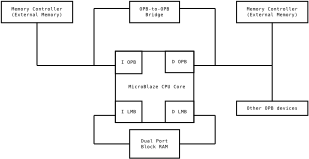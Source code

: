 <?xml version="1.0"?>
<diagram xmlns:dia="http://www.lysator.liu.se/~alla/dia/">
  <diagramdata>
    <attribute name="background">
      <color val="#ffffff"/>
    </attribute>
    <attribute name="paper">
      <composite type="paper">
        <attribute name="name">
          <string>#A4#</string>
        </attribute>
        <attribute name="tmargin">
          <real val="2.82"/>
        </attribute>
        <attribute name="bmargin">
          <real val="2.82"/>
        </attribute>
        <attribute name="lmargin">
          <real val="2.82"/>
        </attribute>
        <attribute name="rmargin">
          <real val="2.82"/>
        </attribute>
        <attribute name="is_portrait">
          <boolean val="true"/>
        </attribute>
        <attribute name="scaling">
          <real val="0.356"/>
        </attribute>
        <attribute name="fitto">
          <boolean val="true"/>
        </attribute>
        <attribute name="fitwidth">
          <int val="1"/>
        </attribute>
        <attribute name="fitheight">
          <int val="1"/>
        </attribute>
      </composite>
    </attribute>
  </diagramdata>
  <layer name="Background" visible="true">
    <object type="Flowchart - Box" version="0" id="O0">
      <attribute name="obj_pos">
        <point val="6,9"/>
      </attribute>
      <attribute name="obj_bb">
        <rectangle val="5.95,8.95;17.05,19.05"/>
      </attribute>
      <attribute name="elem_corner">
        <point val="6,9"/>
      </attribute>
      <attribute name="elem_width">
        <real val="11"/>
      </attribute>
      <attribute name="elem_height">
        <real val="10"/>
      </attribute>
      <attribute name="show_background">
        <boolean val="true"/>
      </attribute>
      <attribute name="padding">
        <real val="0.5"/>
      </attribute>
      <attribute name="text">
        <composite type="text">
          <attribute name="string">
            <string>#MicroBlaze CPU Core#</string>
          </attribute>
          <attribute name="font">
            <font name="Courier"/>
          </attribute>
          <attribute name="height">
            <real val="0.8"/>
          </attribute>
          <attribute name="pos">
            <point val="11.5,14.235"/>
          </attribute>
          <attribute name="color">
            <color val="#000000"/>
          </attribute>
          <attribute name="alignment">
            <enum val="1"/>
          </attribute>
        </composite>
      </attribute>
    </object>
    <object type="Flowchart - Box" version="0" id="O1">
      <attribute name="obj_pos">
        <point val="6,9"/>
      </attribute>
      <attribute name="obj_bb">
        <rectangle val="5.95,8.95;9.774,12.2"/>
      </attribute>
      <attribute name="elem_corner">
        <point val="6,9"/>
      </attribute>
      <attribute name="elem_width">
        <real val="3.724"/>
      </attribute>
      <attribute name="elem_height">
        <real val="3.15"/>
      </attribute>
      <attribute name="show_background">
        <boolean val="true"/>
      </attribute>
      <attribute name="padding">
        <real val="0.5"/>
      </attribute>
      <attribute name="text">
        <composite type="text">
          <attribute name="string">
            <string>#I OPB#</string>
          </attribute>
          <attribute name="font">
            <font name="Courier"/>
          </attribute>
          <attribute name="height">
            <real val="0.8"/>
          </attribute>
          <attribute name="pos">
            <point val="7.862,10.809"/>
          </attribute>
          <attribute name="color">
            <color val="#000000"/>
          </attribute>
          <attribute name="alignment">
            <enum val="1"/>
          </attribute>
        </composite>
      </attribute>
    </object>
    <object type="Flowchart - Box" version="0" id="O2">
      <attribute name="obj_pos">
        <point val="13,9"/>
      </attribute>
      <attribute name="obj_bb">
        <rectangle val="12.95,8.95;17.05,12.05"/>
      </attribute>
      <attribute name="elem_corner">
        <point val="13,9"/>
      </attribute>
      <attribute name="elem_width">
        <real val="4"/>
      </attribute>
      <attribute name="elem_height">
        <real val="3"/>
      </attribute>
      <attribute name="show_background">
        <boolean val="true"/>
      </attribute>
      <attribute name="padding">
        <real val="0.5"/>
      </attribute>
      <attribute name="text">
        <composite type="text">
          <attribute name="string">
            <string>#D OPB#</string>
          </attribute>
          <attribute name="font">
            <font name="Courier"/>
          </attribute>
          <attribute name="height">
            <real val="0.8"/>
          </attribute>
          <attribute name="pos">
            <point val="15,10.735"/>
          </attribute>
          <attribute name="color">
            <color val="#000000"/>
          </attribute>
          <attribute name="alignment">
            <enum val="1"/>
          </attribute>
        </composite>
      </attribute>
    </object>
    <object type="Flowchart - Box" version="0" id="O3">
      <attribute name="obj_pos">
        <point val="6,16"/>
      </attribute>
      <attribute name="obj_bb">
        <rectangle val="5.95,15.95;9.774,19.05"/>
      </attribute>
      <attribute name="elem_corner">
        <point val="6,16"/>
      </attribute>
      <attribute name="elem_width">
        <real val="3.724"/>
      </attribute>
      <attribute name="elem_height">
        <real val="3"/>
      </attribute>
      <attribute name="show_background">
        <boolean val="true"/>
      </attribute>
      <attribute name="padding">
        <real val="0.5"/>
      </attribute>
      <attribute name="text">
        <composite type="text">
          <attribute name="string">
            <string>#I LMB#</string>
          </attribute>
          <attribute name="font">
            <font name="Courier"/>
          </attribute>
          <attribute name="height">
            <real val="0.8"/>
          </attribute>
          <attribute name="pos">
            <point val="7.862,17.735"/>
          </attribute>
          <attribute name="color">
            <color val="#000000"/>
          </attribute>
          <attribute name="alignment">
            <enum val="1"/>
          </attribute>
        </composite>
      </attribute>
    </object>
    <object type="Flowchart - Box" version="0" id="O4">
      <attribute name="obj_pos">
        <point val="13,16"/>
      </attribute>
      <attribute name="obj_bb">
        <rectangle val="12.95,15.95;17.05,19.05"/>
      </attribute>
      <attribute name="elem_corner">
        <point val="13,16"/>
      </attribute>
      <attribute name="elem_width">
        <real val="4"/>
      </attribute>
      <attribute name="elem_height">
        <real val="3"/>
      </attribute>
      <attribute name="show_background">
        <boolean val="true"/>
      </attribute>
      <attribute name="padding">
        <real val="0.5"/>
      </attribute>
      <attribute name="text">
        <composite type="text">
          <attribute name="string">
            <string>#D LMB#</string>
          </attribute>
          <attribute name="font">
            <font name="Courier"/>
          </attribute>
          <attribute name="height">
            <real val="0.8"/>
          </attribute>
          <attribute name="pos">
            <point val="15,17.735"/>
          </attribute>
          <attribute name="color">
            <color val="#000000"/>
          </attribute>
          <attribute name="alignment">
            <enum val="1"/>
          </attribute>
        </composite>
      </attribute>
    </object>
    <object type="Flowchart - Box" version="0" id="O5">
      <attribute name="obj_pos">
        <point val="8,2"/>
      </attribute>
      <attribute name="obj_bb">
        <rectangle val="7.95,1.95;15.05,5.05"/>
      </attribute>
      <attribute name="elem_corner">
        <point val="8,2"/>
      </attribute>
      <attribute name="elem_width">
        <real val="7"/>
      </attribute>
      <attribute name="elem_height">
        <real val="3"/>
      </attribute>
      <attribute name="show_background">
        <boolean val="true"/>
      </attribute>
      <attribute name="padding">
        <real val="0.5"/>
      </attribute>
      <attribute name="text">
        <composite type="text">
          <attribute name="string">
            <string>#OPB-to-OPB
Bridge#</string>
          </attribute>
          <attribute name="font">
            <font name="Courier"/>
          </attribute>
          <attribute name="height">
            <real val="0.8"/>
          </attribute>
          <attribute name="pos">
            <point val="11.5,3.334"/>
          </attribute>
          <attribute name="color">
            <color val="#000000"/>
          </attribute>
          <attribute name="alignment">
            <enum val="1"/>
          </attribute>
        </composite>
      </attribute>
    </object>
    <object type="Flowchart - Box" version="0" id="O6">
      <attribute name="obj_pos">
        <point val="8,20"/>
      </attribute>
      <attribute name="obj_bb">
        <rectangle val="7.95,19.95;15.05,24.05"/>
      </attribute>
      <attribute name="elem_corner">
        <point val="8,20"/>
      </attribute>
      <attribute name="elem_width">
        <real val="7"/>
      </attribute>
      <attribute name="elem_height">
        <real val="4"/>
      </attribute>
      <attribute name="show_background">
        <boolean val="true"/>
      </attribute>
      <attribute name="padding">
        <real val="0.5"/>
      </attribute>
      <attribute name="text">
        <composite type="text">
          <attribute name="string">
            <string>#Dual Port
Block RAM#</string>
          </attribute>
          <attribute name="font">
            <font name="Courier"/>
          </attribute>
          <attribute name="height">
            <real val="0.8"/>
          </attribute>
          <attribute name="pos">
            <point val="11.5,21.834"/>
          </attribute>
          <attribute name="color">
            <color val="#000000"/>
          </attribute>
          <attribute name="alignment">
            <enum val="1"/>
          </attribute>
        </composite>
      </attribute>
    </object>
    <object type="Standard - Line" version="0" id="O7">
      <attribute name="obj_pos">
        <point val="6,18"/>
      </attribute>
      <attribute name="obj_bb">
        <rectangle val="2.95,17.95;6.05,18.05"/>
      </attribute>
      <attribute name="conn_endpoints">
        <point val="6,18"/>
        <point val="3,18"/>
      </attribute>
      <attribute name="numcp">
        <int val="1"/>
      </attribute>
    </object>
    <object type="Standard - Line" version="0" id="O8">
      <attribute name="obj_pos">
        <point val="3,18"/>
      </attribute>
      <attribute name="obj_bb">
        <rectangle val="2.95,17.95;3.05,22.05"/>
      </attribute>
      <attribute name="conn_endpoints">
        <point val="3,18"/>
        <point val="3,22"/>
      </attribute>
      <attribute name="numcp">
        <int val="1"/>
      </attribute>
    </object>
    <object type="Standard - Line" version="0" id="O9">
      <attribute name="obj_pos">
        <point val="3,22"/>
      </attribute>
      <attribute name="obj_bb">
        <rectangle val="2.95,21.95;8.05,22.05"/>
      </attribute>
      <attribute name="conn_endpoints">
        <point val="3,22"/>
        <point val="8,22"/>
      </attribute>
      <attribute name="numcp">
        <int val="1"/>
      </attribute>
      <connections>
        <connection handle="1" to="O6" connection="7"/>
      </connections>
    </object>
    <object type="Standard - Line" version="0" id="O10">
      <attribute name="obj_pos">
        <point val="17,18"/>
      </attribute>
      <attribute name="obj_bb">
        <rectangle val="16.95,17.95;20.05,18.05"/>
      </attribute>
      <attribute name="conn_endpoints">
        <point val="17,18"/>
        <point val="20,18"/>
      </attribute>
      <attribute name="numcp">
        <int val="1"/>
      </attribute>
    </object>
    <object type="Standard - Line" version="0" id="O11">
      <attribute name="obj_pos">
        <point val="20,18"/>
      </attribute>
      <attribute name="obj_bb">
        <rectangle val="19.95,17.95;20.05,22.05"/>
      </attribute>
      <attribute name="conn_endpoints">
        <point val="20,18"/>
        <point val="20,22"/>
      </attribute>
      <attribute name="numcp">
        <int val="1"/>
      </attribute>
    </object>
    <object type="Standard - Line" version="0" id="O12">
      <attribute name="obj_pos">
        <point val="20,22"/>
      </attribute>
      <attribute name="obj_bb">
        <rectangle val="14.95,21.95;20.05,22.05"/>
      </attribute>
      <attribute name="conn_endpoints">
        <point val="20,22"/>
        <point val="15,22"/>
      </attribute>
      <attribute name="numcp">
        <int val="1"/>
      </attribute>
      <connections>
        <connection handle="1" to="O6" connection="8"/>
      </connections>
    </object>
    <object type="Flowchart - Box" version="0" id="O13">
      <attribute name="obj_pos">
        <point val="-10,2"/>
      </attribute>
      <attribute name="obj_bb">
        <rectangle val="-10.05,1.95;0.05,5.05"/>
      </attribute>
      <attribute name="elem_corner">
        <point val="-10,2"/>
      </attribute>
      <attribute name="elem_width">
        <real val="10"/>
      </attribute>
      <attribute name="elem_height">
        <real val="3"/>
      </attribute>
      <attribute name="show_background">
        <boolean val="true"/>
      </attribute>
      <attribute name="padding">
        <real val="0.5"/>
      </attribute>
      <attribute name="text">
        <composite type="text">
          <attribute name="string">
            <string>#Memory Controller
(External Memory)#</string>
          </attribute>
          <attribute name="font">
            <font name="Courier"/>
          </attribute>
          <attribute name="height">
            <real val="0.8"/>
          </attribute>
          <attribute name="pos">
            <point val="-5,3.334"/>
          </attribute>
          <attribute name="color">
            <color val="#000000"/>
          </attribute>
          <attribute name="alignment">
            <enum val="1"/>
          </attribute>
        </composite>
      </attribute>
    </object>
    <object type="Standard - Line" version="0" id="O14">
      <attribute name="obj_pos">
        <point val="6,11"/>
      </attribute>
      <attribute name="obj_bb">
        <rectangle val="-5.05,10.95;6.05,11.05"/>
      </attribute>
      <attribute name="conn_endpoints">
        <point val="6,11"/>
        <point val="-5,11"/>
      </attribute>
      <attribute name="numcp">
        <int val="1"/>
      </attribute>
    </object>
    <object type="Standard - Line" version="0" id="O15">
      <attribute name="obj_pos">
        <point val="-5,11"/>
      </attribute>
      <attribute name="obj_bb">
        <rectangle val="-5.05,4.95;-4.95,11.05"/>
      </attribute>
      <attribute name="conn_endpoints">
        <point val="-5,11"/>
        <point val="-5,5"/>
      </attribute>
      <attribute name="numcp">
        <int val="1"/>
      </attribute>
      <connections>
        <connection handle="1" to="O13" connection="13"/>
      </connections>
    </object>
    <object type="Standard - Line" version="0" id="O16">
      <attribute name="obj_pos">
        <point val="8,4"/>
      </attribute>
      <attribute name="obj_bb">
        <rectangle val="7.95,3.95;8.05,4.05"/>
      </attribute>
      <attribute name="conn_endpoints">
        <point val="8,4"/>
        <point val="8,4"/>
      </attribute>
      <attribute name="numcp">
        <int val="1"/>
      </attribute>
    </object>
    <object type="Standard - Line" version="0" id="O17">
      <attribute name="obj_pos">
        <point val="8,3"/>
      </attribute>
      <attribute name="obj_bb">
        <rectangle val="2.95,2.95;8.05,3.05"/>
      </attribute>
      <attribute name="conn_endpoints">
        <point val="8,3"/>
        <point val="3,3"/>
      </attribute>
      <attribute name="numcp">
        <int val="1"/>
      </attribute>
    </object>
    <object type="Standard - Line" version="0" id="O18">
      <attribute name="obj_pos">
        <point val="3,3"/>
      </attribute>
      <attribute name="obj_bb">
        <rectangle val="2.95,2.95;3.05,11.05"/>
      </attribute>
      <attribute name="conn_endpoints">
        <point val="3,3"/>
        <point val="3,11"/>
      </attribute>
      <attribute name="numcp">
        <int val="1"/>
      </attribute>
    </object>
    <object type="Flowchart - Box" version="0" id="O19">
      <attribute name="obj_pos">
        <point val="23,2"/>
      </attribute>
      <attribute name="obj_bb">
        <rectangle val="22.95,1.95;33.05,5.05"/>
      </attribute>
      <attribute name="elem_corner">
        <point val="23,2"/>
      </attribute>
      <attribute name="elem_width">
        <real val="10"/>
      </attribute>
      <attribute name="elem_height">
        <real val="3"/>
      </attribute>
      <attribute name="show_background">
        <boolean val="true"/>
      </attribute>
      <attribute name="padding">
        <real val="0.5"/>
      </attribute>
      <attribute name="text">
        <composite type="text">
          <attribute name="string">
            <string>#Memory Controller
(External Memory)#</string>
          </attribute>
          <attribute name="font">
            <font name="Courier"/>
          </attribute>
          <attribute name="height">
            <real val="0.8"/>
          </attribute>
          <attribute name="pos">
            <point val="28,3.334"/>
          </attribute>
          <attribute name="color">
            <color val="#000000"/>
          </attribute>
          <attribute name="alignment">
            <enum val="1"/>
          </attribute>
        </composite>
      </attribute>
    </object>
    <object type="Standard - Line" version="0" id="O20">
      <attribute name="obj_pos">
        <point val="15,3"/>
      </attribute>
      <attribute name="obj_bb">
        <rectangle val="14.95,2.95;20.05,3.05"/>
      </attribute>
      <attribute name="conn_endpoints">
        <point val="15,3"/>
        <point val="20,3"/>
      </attribute>
      <attribute name="numcp">
        <int val="1"/>
      </attribute>
    </object>
    <object type="Standard - Line" version="0" id="O21">
      <attribute name="obj_pos">
        <point val="20,3"/>
      </attribute>
      <attribute name="obj_bb">
        <rectangle val="19.95,2.95;20.05,11.05"/>
      </attribute>
      <attribute name="conn_endpoints">
        <point val="20,3"/>
        <point val="20,11"/>
      </attribute>
      <attribute name="numcp">
        <int val="1"/>
      </attribute>
    </object>
    <object type="Standard - Line" version="0" id="O22">
      <attribute name="obj_pos">
        <point val="17,11"/>
      </attribute>
      <attribute name="obj_bb">
        <rectangle val="16.95,10.95;28.05,11.05"/>
      </attribute>
      <attribute name="conn_endpoints">
        <point val="17,11"/>
        <point val="28,11"/>
      </attribute>
      <attribute name="numcp">
        <int val="1"/>
      </attribute>
    </object>
    <object type="Standard - Line" version="0" id="O23">
      <attribute name="obj_pos">
        <point val="28,5"/>
      </attribute>
      <attribute name="obj_bb">
        <rectangle val="27.95,4.95;28.05,11.05"/>
      </attribute>
      <attribute name="conn_endpoints">
        <point val="28,5"/>
        <point val="28,11"/>
      </attribute>
      <attribute name="numcp">
        <int val="1"/>
      </attribute>
      <connections>
        <connection handle="0" to="O19" connection="13"/>
      </connections>
    </object>
    <object type="Flowchart - Box" version="0" id="O24">
      <attribute name="obj_pos">
        <point val="23,16"/>
      </attribute>
      <attribute name="obj_bb">
        <rectangle val="22.95,15.95;33.05,18.05"/>
      </attribute>
      <attribute name="elem_corner">
        <point val="23,16"/>
      </attribute>
      <attribute name="elem_width">
        <real val="10"/>
      </attribute>
      <attribute name="elem_height">
        <real val="2"/>
      </attribute>
      <attribute name="show_background">
        <boolean val="true"/>
      </attribute>
      <attribute name="padding">
        <real val="0.5"/>
      </attribute>
      <attribute name="text">
        <composite type="text">
          <attribute name="string">
            <string>#Other OPB devices#</string>
          </attribute>
          <attribute name="font">
            <font name="Courier"/>
          </attribute>
          <attribute name="height">
            <real val="0.8"/>
          </attribute>
          <attribute name="pos">
            <point val="28,17.235"/>
          </attribute>
          <attribute name="color">
            <color val="#000000"/>
          </attribute>
          <attribute name="alignment">
            <enum val="1"/>
          </attribute>
        </composite>
      </attribute>
    </object>
    <object type="Standard - Line" version="0" id="O25">
      <attribute name="obj_pos">
        <point val="28,11"/>
      </attribute>
      <attribute name="obj_bb">
        <rectangle val="27.95,10.95;28.05,16.05"/>
      </attribute>
      <attribute name="conn_endpoints">
        <point val="28,11"/>
        <point val="28,16"/>
      </attribute>
      <attribute name="numcp">
        <int val="1"/>
      </attribute>
      <connections>
        <connection handle="1" to="O24" connection="2"/>
      </connections>
    </object>
  </layer>
</diagram>

